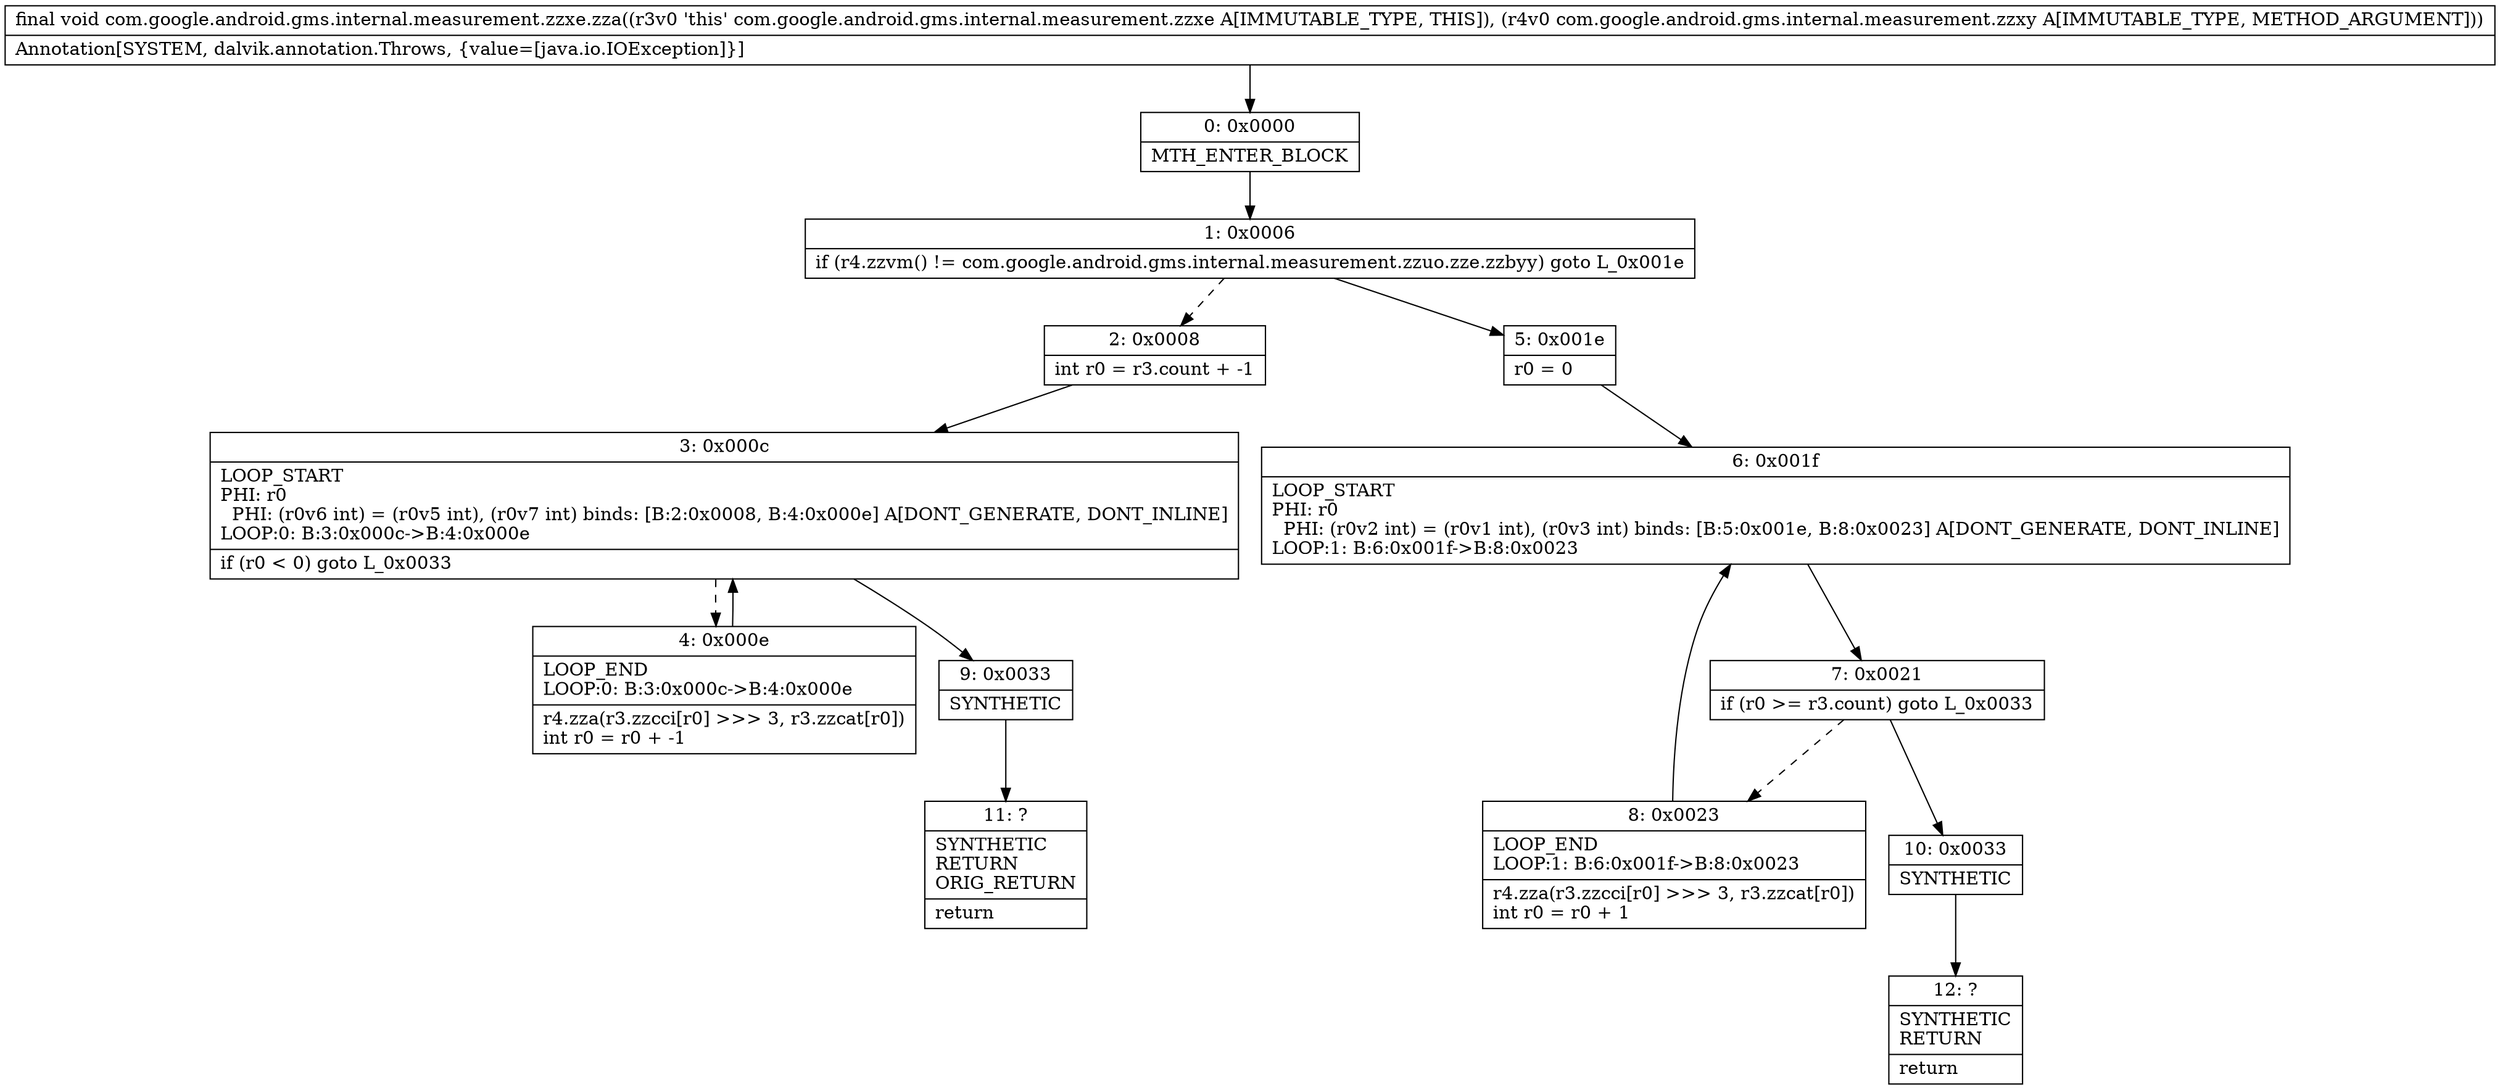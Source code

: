 digraph "CFG forcom.google.android.gms.internal.measurement.zzxe.zza(Lcom\/google\/android\/gms\/internal\/measurement\/zzxy;)V" {
Node_0 [shape=record,label="{0\:\ 0x0000|MTH_ENTER_BLOCK\l}"];
Node_1 [shape=record,label="{1\:\ 0x0006|if (r4.zzvm() != com.google.android.gms.internal.measurement.zzuo.zze.zzbyy) goto L_0x001e\l}"];
Node_2 [shape=record,label="{2\:\ 0x0008|int r0 = r3.count + \-1\l}"];
Node_3 [shape=record,label="{3\:\ 0x000c|LOOP_START\lPHI: r0 \l  PHI: (r0v6 int) = (r0v5 int), (r0v7 int) binds: [B:2:0x0008, B:4:0x000e] A[DONT_GENERATE, DONT_INLINE]\lLOOP:0: B:3:0x000c\-\>B:4:0x000e\l|if (r0 \< 0) goto L_0x0033\l}"];
Node_4 [shape=record,label="{4\:\ 0x000e|LOOP_END\lLOOP:0: B:3:0x000c\-\>B:4:0x000e\l|r4.zza(r3.zzcci[r0] \>\>\> 3, r3.zzcat[r0])\lint r0 = r0 + \-1\l}"];
Node_5 [shape=record,label="{5\:\ 0x001e|r0 = 0\l}"];
Node_6 [shape=record,label="{6\:\ 0x001f|LOOP_START\lPHI: r0 \l  PHI: (r0v2 int) = (r0v1 int), (r0v3 int) binds: [B:5:0x001e, B:8:0x0023] A[DONT_GENERATE, DONT_INLINE]\lLOOP:1: B:6:0x001f\-\>B:8:0x0023\l}"];
Node_7 [shape=record,label="{7\:\ 0x0021|if (r0 \>= r3.count) goto L_0x0033\l}"];
Node_8 [shape=record,label="{8\:\ 0x0023|LOOP_END\lLOOP:1: B:6:0x001f\-\>B:8:0x0023\l|r4.zza(r3.zzcci[r0] \>\>\> 3, r3.zzcat[r0])\lint r0 = r0 + 1\l}"];
Node_9 [shape=record,label="{9\:\ 0x0033|SYNTHETIC\l}"];
Node_10 [shape=record,label="{10\:\ 0x0033|SYNTHETIC\l}"];
Node_11 [shape=record,label="{11\:\ ?|SYNTHETIC\lRETURN\lORIG_RETURN\l|return\l}"];
Node_12 [shape=record,label="{12\:\ ?|SYNTHETIC\lRETURN\l|return\l}"];
MethodNode[shape=record,label="{final void com.google.android.gms.internal.measurement.zzxe.zza((r3v0 'this' com.google.android.gms.internal.measurement.zzxe A[IMMUTABLE_TYPE, THIS]), (r4v0 com.google.android.gms.internal.measurement.zzxy A[IMMUTABLE_TYPE, METHOD_ARGUMENT]))  | Annotation[SYSTEM, dalvik.annotation.Throws, \{value=[java.io.IOException]\}]\l}"];
MethodNode -> Node_0;
Node_0 -> Node_1;
Node_1 -> Node_2[style=dashed];
Node_1 -> Node_5;
Node_2 -> Node_3;
Node_3 -> Node_4[style=dashed];
Node_3 -> Node_9;
Node_4 -> Node_3;
Node_5 -> Node_6;
Node_6 -> Node_7;
Node_7 -> Node_8[style=dashed];
Node_7 -> Node_10;
Node_8 -> Node_6;
Node_9 -> Node_11;
Node_10 -> Node_12;
}

